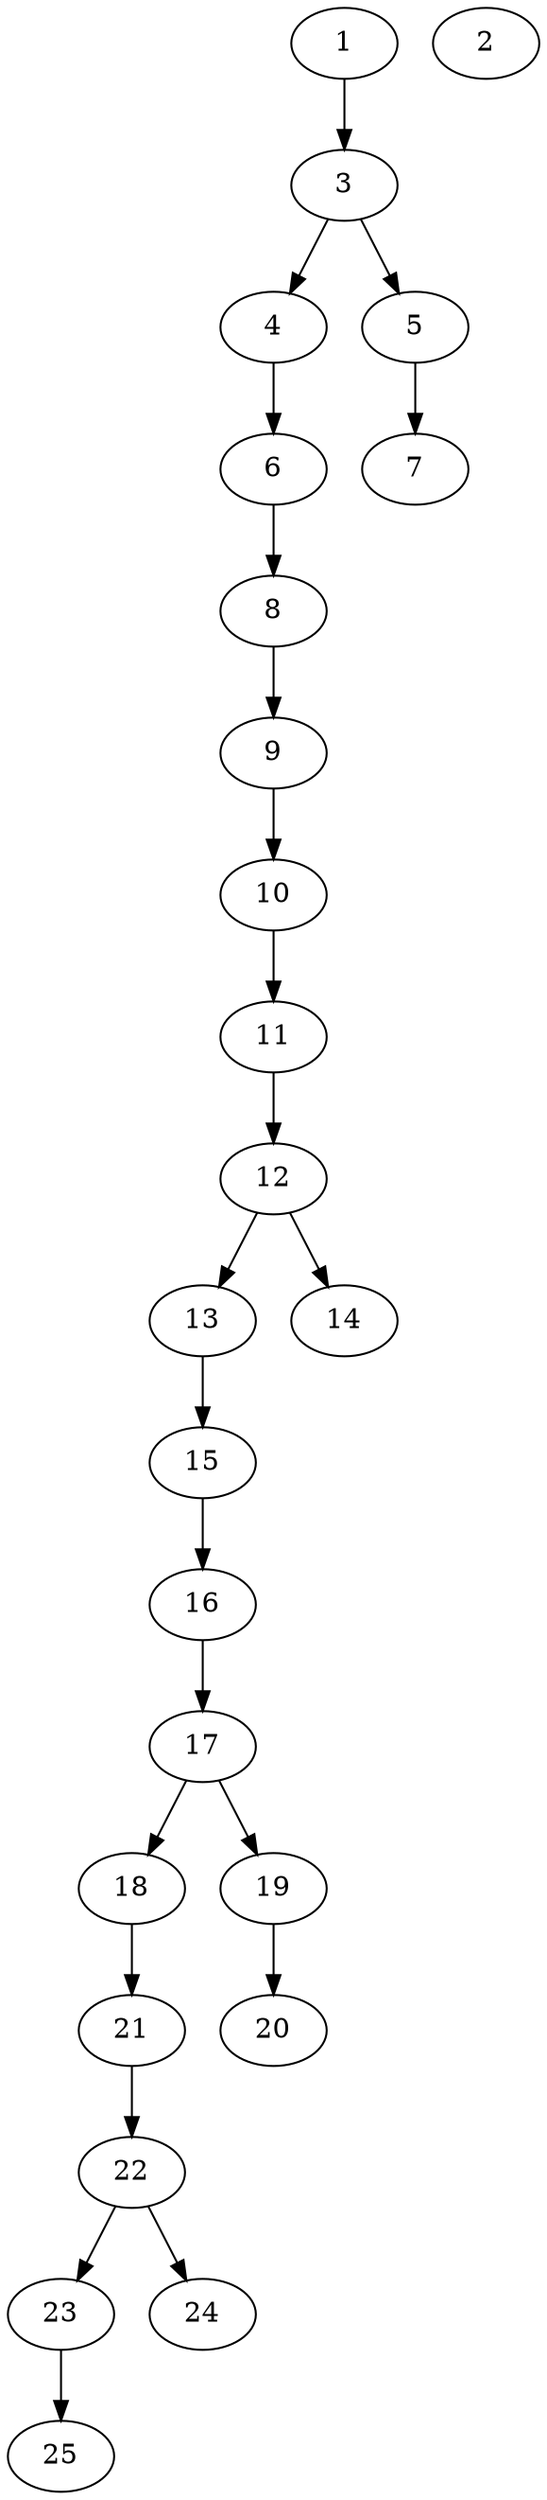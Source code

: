 // DAG automatically generated by daggen at Thu Oct  3 14:00:39 2019
// ./daggen --dot -n 25 --ccr 0.3 --fat 0.3 --regular 0.7 --density 0.5 --mindata 5242880 --maxdata 52428800 
digraph G {
  1 [size="87104853", alpha="0.07", expect_size="26131456"] 
  1 -> 3 [size ="26131456"]
  2 [size="116927147", alpha="0.01", expect_size="35078144"] 
  3 [size="98949120", alpha="0.14", expect_size="29684736"] 
  3 -> 4 [size ="29684736"]
  3 -> 5 [size ="29684736"]
  4 [size="61853013", alpha="0.09", expect_size="18555904"] 
  4 -> 6 [size ="18555904"]
  5 [size="27685547", alpha="0.17", expect_size="8305664"] 
  5 -> 7 [size ="8305664"]
  6 [size="154559147", alpha="0.19", expect_size="46367744"] 
  6 -> 8 [size ="46367744"]
  7 [size="41530027", alpha="0.00", expect_size="12459008"] 
  8 [size="56586240", alpha="0.02", expect_size="16975872"] 
  8 -> 9 [size ="16975872"]
  9 [size="97099093", alpha="0.16", expect_size="29129728"] 
  9 -> 10 [size ="29129728"]
  10 [size="22203733", alpha="0.09", expect_size="6661120"] 
  10 -> 11 [size ="6661120"]
  11 [size="113506987", alpha="0.10", expect_size="34052096"] 
  11 -> 12 [size ="34052096"]
  12 [size="165416960", alpha="0.19", expect_size="49625088"] 
  12 -> 13 [size ="49625088"]
  12 -> 14 [size ="49625088"]
  13 [size="170642773", alpha="0.14", expect_size="51192832"] 
  13 -> 15 [size ="51192832"]
  14 [size="121067520", alpha="0.12", expect_size="36320256"] 
  15 [size="31883947", alpha="0.05", expect_size="9565184"] 
  15 -> 16 [size ="9565184"]
  16 [size="163840000", alpha="0.18", expect_size="49152000"] 
  16 -> 17 [size ="49152000"]
  17 [size="154647893", alpha="0.15", expect_size="46394368"] 
  17 -> 18 [size ="46394368"]
  17 -> 19 [size ="46394368"]
  18 [size="155589973", alpha="0.09", expect_size="46676992"] 
  18 -> 21 [size ="46676992"]
  19 [size="168550400", alpha="0.03", expect_size="50565120"] 
  19 -> 20 [size ="50565120"]
  20 [size="139885227", alpha="0.18", expect_size="41965568"] 
  21 [size="56548693", alpha="0.02", expect_size="16964608"] 
  21 -> 22 [size ="16964608"]
  22 [size="135103147", alpha="0.18", expect_size="40530944"] 
  22 -> 23 [size ="40530944"]
  22 -> 24 [size ="40530944"]
  23 [size="126624427", alpha="0.05", expect_size="37987328"] 
  23 -> 25 [size ="37987328"]
  24 [size="76127573", alpha="0.17", expect_size="22838272"] 
  25 [size="167089493", alpha="0.11", expect_size="50126848"] 
}
